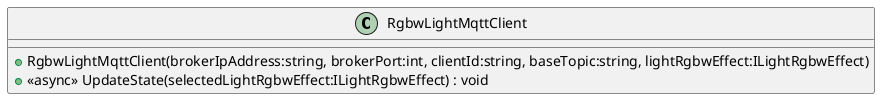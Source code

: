 @startuml
class RgbwLightMqttClient {
    + RgbwLightMqttClient(brokerIpAddress:string, brokerPort:int, clientId:string, baseTopic:string, lightRgbwEffect:ILightRgbwEffect)
    + <<async>> UpdateState(selectedLightRgbwEffect:ILightRgbwEffect) : void
}
@enduml
